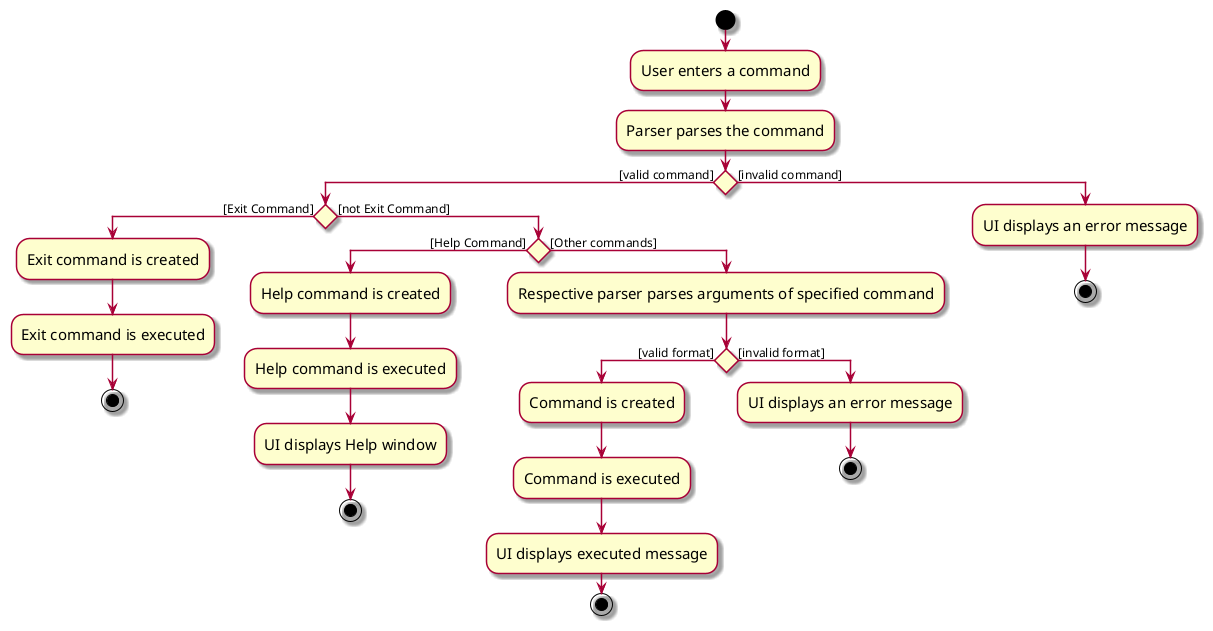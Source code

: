 @startuml
skin rose
skinparam ActivityFontSize 15
skinparam ArrowFontSize 12
start

:User enters a command;
:Parser parses the command;

if () then ([valid command])
    if () then ([Exit Command])
        :Exit command is created;
        :Exit command is executed;
        stop
    else ([not Exit Command])
        if () then ([Help Command])
            :Help command is created;
            :Help command is executed;
            :UI displays Help window;
            stop
        else ([Other commands])
            :Respective parser parses arguments of specified command;
            if () then ([valid format])
                :Command is created;
                :Command is executed;
                :UI displays executed message;
                stop
            else ([invalid format])
                :UI displays an error message;
                stop
            endif
        endif
    endif
else ([invalid command])
    :UI displays an error message;
    stop
endif

@enduml
